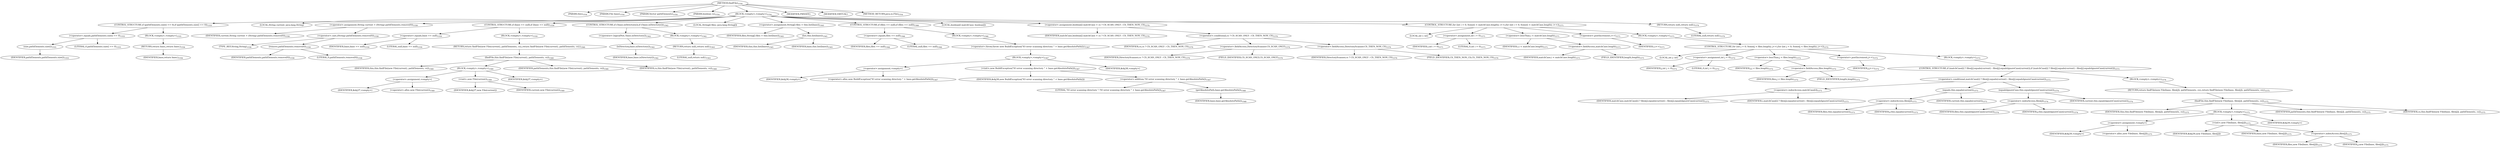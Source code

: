 digraph "findFile" {  
"3046" [label = <(METHOD,findFile)<SUB>1554</SUB>> ]
"120" [label = <(PARAM,this)<SUB>1554</SUB>> ]
"3047" [label = <(PARAM,File base)<SUB>1554</SUB>> ]
"3048" [label = <(PARAM,Vector pathElements)<SUB>1554</SUB>> ]
"3049" [label = <(PARAM,boolean cs)<SUB>1554</SUB>> ]
"3050" [label = <(BLOCK,&lt;empty&gt;,&lt;empty&gt;)<SUB>1554</SUB>> ]
"3051" [label = <(CONTROL_STRUCTURE,if (pathElements.size() == 0),if (pathElements.size() == 0))<SUB>1555</SUB>> ]
"3052" [label = <(&lt;operator&gt;.equals,pathElements.size() == 0)<SUB>1555</SUB>> ]
"3053" [label = <(size,pathElements.size())<SUB>1555</SUB>> ]
"3054" [label = <(IDENTIFIER,pathElements,pathElements.size())<SUB>1555</SUB>> ]
"3055" [label = <(LITERAL,0,pathElements.size() == 0)<SUB>1555</SUB>> ]
"3056" [label = <(BLOCK,&lt;empty&gt;,&lt;empty&gt;)<SUB>1555</SUB>> ]
"3057" [label = <(RETURN,return base;,return base;)<SUB>1556</SUB>> ]
"3058" [label = <(IDENTIFIER,base,return base;)<SUB>1556</SUB>> ]
"3059" [label = <(LOCAL,String current: java.lang.String)> ]
"3060" [label = <(&lt;operator&gt;.assignment,String current = (String) pathElements.remove(0))<SUB>1558</SUB>> ]
"3061" [label = <(IDENTIFIER,current,String current = (String) pathElements.remove(0))<SUB>1558</SUB>> ]
"3062" [label = <(&lt;operator&gt;.cast,(String) pathElements.remove(0))<SUB>1558</SUB>> ]
"3063" [label = <(TYPE_REF,String,String)<SUB>1558</SUB>> ]
"3064" [label = <(remove,pathElements.remove(0))<SUB>1558</SUB>> ]
"3065" [label = <(IDENTIFIER,pathElements,pathElements.remove(0))<SUB>1558</SUB>> ]
"3066" [label = <(LITERAL,0,pathElements.remove(0))<SUB>1558</SUB>> ]
"3067" [label = <(CONTROL_STRUCTURE,if (base == null),if (base == null))<SUB>1559</SUB>> ]
"3068" [label = <(&lt;operator&gt;.equals,base == null)<SUB>1559</SUB>> ]
"3069" [label = <(IDENTIFIER,base,base == null)<SUB>1559</SUB>> ]
"3070" [label = <(LITERAL,null,base == null)<SUB>1559</SUB>> ]
"3071" [label = <(BLOCK,&lt;empty&gt;,&lt;empty&gt;)<SUB>1559</SUB>> ]
"3072" [label = <(RETURN,return findFile(new File(current), pathElements, cs);,return findFile(new File(current), pathElements, cs);)<SUB>1560</SUB>> ]
"3073" [label = <(findFile,this.findFile(new File(current), pathElements, cs))<SUB>1560</SUB>> ]
"119" [label = <(IDENTIFIER,this,this.findFile(new File(current), pathElements, cs))<SUB>1560</SUB>> ]
"3074" [label = <(BLOCK,&lt;empty&gt;,&lt;empty&gt;)<SUB>1560</SUB>> ]
"3075" [label = <(&lt;operator&gt;.assignment,&lt;empty&gt;)> ]
"3076" [label = <(IDENTIFIER,$obj37,&lt;empty&gt;)> ]
"3077" [label = <(&lt;operator&gt;.alloc,new File(current))<SUB>1560</SUB>> ]
"3078" [label = <(&lt;init&gt;,new File(current))<SUB>1560</SUB>> ]
"3079" [label = <(IDENTIFIER,$obj37,new File(current))> ]
"3080" [label = <(IDENTIFIER,current,new File(current))<SUB>1560</SUB>> ]
"3081" [label = <(IDENTIFIER,$obj37,&lt;empty&gt;)> ]
"3082" [label = <(IDENTIFIER,pathElements,this.findFile(new File(current), pathElements, cs))<SUB>1560</SUB>> ]
"3083" [label = <(IDENTIFIER,cs,this.findFile(new File(current), pathElements, cs))<SUB>1560</SUB>> ]
"3084" [label = <(CONTROL_STRUCTURE,if (!base.isDirectory()),if (!base.isDirectory()))<SUB>1562</SUB>> ]
"3085" [label = <(&lt;operator&gt;.logicalNot,!base.isDirectory())<SUB>1562</SUB>> ]
"3086" [label = <(isDirectory,base.isDirectory())<SUB>1562</SUB>> ]
"3087" [label = <(IDENTIFIER,base,base.isDirectory())<SUB>1562</SUB>> ]
"3088" [label = <(BLOCK,&lt;empty&gt;,&lt;empty&gt;)<SUB>1562</SUB>> ]
"3089" [label = <(RETURN,return null;,return null;)<SUB>1563</SUB>> ]
"3090" [label = <(LITERAL,null,return null;)<SUB>1563</SUB>> ]
"3091" [label = <(LOCAL,String[] files: java.lang.String[])> ]
"3092" [label = <(&lt;operator&gt;.assignment,String[] files = this.list(base))<SUB>1565</SUB>> ]
"3093" [label = <(IDENTIFIER,files,String[] files = this.list(base))<SUB>1565</SUB>> ]
"3094" [label = <(list,this.list(base))<SUB>1565</SUB>> ]
"121" [label = <(IDENTIFIER,this,this.list(base))<SUB>1565</SUB>> ]
"3095" [label = <(IDENTIFIER,base,this.list(base))<SUB>1565</SUB>> ]
"3096" [label = <(CONTROL_STRUCTURE,if (files == null),if (files == null))<SUB>1566</SUB>> ]
"3097" [label = <(&lt;operator&gt;.equals,files == null)<SUB>1566</SUB>> ]
"3098" [label = <(IDENTIFIER,files,files == null)<SUB>1566</SUB>> ]
"3099" [label = <(LITERAL,null,files == null)<SUB>1566</SUB>> ]
"3100" [label = <(BLOCK,&lt;empty&gt;,&lt;empty&gt;)<SUB>1566</SUB>> ]
"3101" [label = <(&lt;operator&gt;.throw,throw new BuildException(&quot;IO error scanning directory &quot; + base.getAbsolutePath());)<SUB>1567</SUB>> ]
"3102" [label = <(BLOCK,&lt;empty&gt;,&lt;empty&gt;)<SUB>1567</SUB>> ]
"3103" [label = <(&lt;operator&gt;.assignment,&lt;empty&gt;)> ]
"3104" [label = <(IDENTIFIER,$obj38,&lt;empty&gt;)> ]
"3105" [label = <(&lt;operator&gt;.alloc,new BuildException(&quot;IO error scanning directory &quot; + base.getAbsolutePath()))<SUB>1567</SUB>> ]
"3106" [label = <(&lt;init&gt;,new BuildException(&quot;IO error scanning directory &quot; + base.getAbsolutePath()))<SUB>1567</SUB>> ]
"3107" [label = <(IDENTIFIER,$obj38,new BuildException(&quot;IO error scanning directory &quot; + base.getAbsolutePath()))> ]
"3108" [label = <(&lt;operator&gt;.addition,&quot;IO error scanning directory &quot; + base.getAbsolutePath())<SUB>1567</SUB>> ]
"3109" [label = <(LITERAL,&quot;IO error scanning directory &quot;,&quot;IO error scanning directory &quot; + base.getAbsolutePath())<SUB>1567</SUB>> ]
"3110" [label = <(getAbsolutePath,base.getAbsolutePath())<SUB>1568</SUB>> ]
"3111" [label = <(IDENTIFIER,base,base.getAbsolutePath())<SUB>1568</SUB>> ]
"3112" [label = <(IDENTIFIER,$obj38,&lt;empty&gt;)> ]
"3113" [label = <(LOCAL,boolean[] matchCase: boolean[])> ]
"3114" [label = <(&lt;operator&gt;.assignment,boolean[] matchCase = cs ? CS_SCAN_ONLY : CS_THEN_NON_CS)<SUB>1570</SUB>> ]
"3115" [label = <(IDENTIFIER,matchCase,boolean[] matchCase = cs ? CS_SCAN_ONLY : CS_THEN_NON_CS)<SUB>1570</SUB>> ]
"3116" [label = <(&lt;operator&gt;.conditional,cs ? CS_SCAN_ONLY : CS_THEN_NON_CS)<SUB>1570</SUB>> ]
"3117" [label = <(IDENTIFIER,cs,cs ? CS_SCAN_ONLY : CS_THEN_NON_CS)<SUB>1570</SUB>> ]
"3118" [label = <(&lt;operator&gt;.fieldAccess,DirectoryScanner.CS_SCAN_ONLY)<SUB>1570</SUB>> ]
"3119" [label = <(IDENTIFIER,DirectoryScanner,cs ? CS_SCAN_ONLY : CS_THEN_NON_CS)<SUB>1570</SUB>> ]
"3120" [label = <(FIELD_IDENTIFIER,CS_SCAN_ONLY,CS_SCAN_ONLY)<SUB>1570</SUB>> ]
"3121" [label = <(&lt;operator&gt;.fieldAccess,DirectoryScanner.CS_THEN_NON_CS)<SUB>1570</SUB>> ]
"3122" [label = <(IDENTIFIER,DirectoryScanner,cs ? CS_SCAN_ONLY : CS_THEN_NON_CS)<SUB>1570</SUB>> ]
"3123" [label = <(FIELD_IDENTIFIER,CS_THEN_NON_CS,CS_THEN_NON_CS)<SUB>1570</SUB>> ]
"3124" [label = <(CONTROL_STRUCTURE,for (int i = 0; Some(i &lt; matchCase.length); i++),for (int i = 0; Some(i &lt; matchCase.length); i++))<SUB>1571</SUB>> ]
"3125" [label = <(LOCAL,int i: int)> ]
"3126" [label = <(&lt;operator&gt;.assignment,int i = 0)<SUB>1571</SUB>> ]
"3127" [label = <(IDENTIFIER,i,int i = 0)<SUB>1571</SUB>> ]
"3128" [label = <(LITERAL,0,int i = 0)<SUB>1571</SUB>> ]
"3129" [label = <(&lt;operator&gt;.lessThan,i &lt; matchCase.length)<SUB>1571</SUB>> ]
"3130" [label = <(IDENTIFIER,i,i &lt; matchCase.length)<SUB>1571</SUB>> ]
"3131" [label = <(&lt;operator&gt;.fieldAccess,matchCase.length)<SUB>1571</SUB>> ]
"3132" [label = <(IDENTIFIER,matchCase,i &lt; matchCase.length)<SUB>1571</SUB>> ]
"3133" [label = <(FIELD_IDENTIFIER,length,length)<SUB>1571</SUB>> ]
"3134" [label = <(&lt;operator&gt;.postIncrement,i++)<SUB>1571</SUB>> ]
"3135" [label = <(IDENTIFIER,i,i++)<SUB>1571</SUB>> ]
"3136" [label = <(BLOCK,&lt;empty&gt;,&lt;empty&gt;)<SUB>1571</SUB>> ]
"3137" [label = <(CONTROL_STRUCTURE,for (int j = 0; Some(j &lt; files.length); j++),for (int j = 0; Some(j &lt; files.length); j++))<SUB>1572</SUB>> ]
"3138" [label = <(LOCAL,int j: int)> ]
"3139" [label = <(&lt;operator&gt;.assignment,int j = 0)<SUB>1572</SUB>> ]
"3140" [label = <(IDENTIFIER,j,int j = 0)<SUB>1572</SUB>> ]
"3141" [label = <(LITERAL,0,int j = 0)<SUB>1572</SUB>> ]
"3142" [label = <(&lt;operator&gt;.lessThan,j &lt; files.length)<SUB>1572</SUB>> ]
"3143" [label = <(IDENTIFIER,j,j &lt; files.length)<SUB>1572</SUB>> ]
"3144" [label = <(&lt;operator&gt;.fieldAccess,files.length)<SUB>1572</SUB>> ]
"3145" [label = <(IDENTIFIER,files,j &lt; files.length)<SUB>1572</SUB>> ]
"3146" [label = <(FIELD_IDENTIFIER,length,length)<SUB>1572</SUB>> ]
"3147" [label = <(&lt;operator&gt;.postIncrement,j++)<SUB>1572</SUB>> ]
"3148" [label = <(IDENTIFIER,j,j++)<SUB>1572</SUB>> ]
"3149" [label = <(BLOCK,&lt;empty&gt;,&lt;empty&gt;)<SUB>1572</SUB>> ]
"3150" [label = <(CONTROL_STRUCTURE,if (matchCase[i] ? files[j].equals(current) : files[j].equalsIgnoreCase(current)),if (matchCase[i] ? files[j].equals(current) : files[j].equalsIgnoreCase(current)))<SUB>1573</SUB>> ]
"3151" [label = <(&lt;operator&gt;.conditional,matchCase[i] ? files[j].equals(current) : files[j].equalsIgnoreCase(current))<SUB>1573</SUB>> ]
"3152" [label = <(&lt;operator&gt;.indexAccess,matchCase[i])<SUB>1573</SUB>> ]
"3153" [label = <(IDENTIFIER,matchCase,matchCase[i] ? files[j].equals(current) : files[j].equalsIgnoreCase(current))<SUB>1573</SUB>> ]
"3154" [label = <(IDENTIFIER,i,matchCase[i] ? files[j].equals(current) : files[j].equalsIgnoreCase(current))<SUB>1573</SUB>> ]
"3155" [label = <(equals,this.equals(current))<SUB>1573</SUB>> ]
"3156" [label = <(&lt;operator&gt;.indexAccess,files[j])<SUB>1573</SUB>> ]
"3157" [label = <(IDENTIFIER,files,this.equals(current))<SUB>1573</SUB>> ]
"3158" [label = <(IDENTIFIER,j,this.equals(current))<SUB>1573</SUB>> ]
"3159" [label = <(IDENTIFIER,current,this.equals(current))<SUB>1573</SUB>> ]
"3160" [label = <(equalsIgnoreCase,this.equalsIgnoreCase(current))<SUB>1574</SUB>> ]
"3161" [label = <(&lt;operator&gt;.indexAccess,files[j])<SUB>1574</SUB>> ]
"3162" [label = <(IDENTIFIER,files,this.equalsIgnoreCase(current))<SUB>1574</SUB>> ]
"3163" [label = <(IDENTIFIER,j,this.equalsIgnoreCase(current))<SUB>1574</SUB>> ]
"3164" [label = <(IDENTIFIER,current,this.equalsIgnoreCase(current))<SUB>1574</SUB>> ]
"3165" [label = <(BLOCK,&lt;empty&gt;,&lt;empty&gt;)<SUB>1574</SUB>> ]
"3166" [label = <(RETURN,return findFile(new File(base, files[j]), pathElements, cs);,return findFile(new File(base, files[j]), pathElements, cs);)<SUB>1575</SUB>> ]
"3167" [label = <(findFile,this.findFile(new File(base, files[j]), pathElements, cs))<SUB>1575</SUB>> ]
"122" [label = <(IDENTIFIER,this,this.findFile(new File(base, files[j]), pathElements, cs))<SUB>1575</SUB>> ]
"3168" [label = <(BLOCK,&lt;empty&gt;,&lt;empty&gt;)<SUB>1575</SUB>> ]
"3169" [label = <(&lt;operator&gt;.assignment,&lt;empty&gt;)> ]
"3170" [label = <(IDENTIFIER,$obj39,&lt;empty&gt;)> ]
"3171" [label = <(&lt;operator&gt;.alloc,new File(base, files[j]))<SUB>1575</SUB>> ]
"3172" [label = <(&lt;init&gt;,new File(base, files[j]))<SUB>1575</SUB>> ]
"3173" [label = <(IDENTIFIER,$obj39,new File(base, files[j]))> ]
"3174" [label = <(IDENTIFIER,base,new File(base, files[j]))<SUB>1575</SUB>> ]
"3175" [label = <(&lt;operator&gt;.indexAccess,files[j])<SUB>1575</SUB>> ]
"3176" [label = <(IDENTIFIER,files,new File(base, files[j]))<SUB>1575</SUB>> ]
"3177" [label = <(IDENTIFIER,j,new File(base, files[j]))<SUB>1575</SUB>> ]
"3178" [label = <(IDENTIFIER,$obj39,&lt;empty&gt;)> ]
"3179" [label = <(IDENTIFIER,pathElements,this.findFile(new File(base, files[j]), pathElements, cs))<SUB>1575</SUB>> ]
"3180" [label = <(IDENTIFIER,cs,this.findFile(new File(base, files[j]), pathElements, cs))<SUB>1575</SUB>> ]
"3181" [label = <(RETURN,return null;,return null;)<SUB>1579</SUB>> ]
"3182" [label = <(LITERAL,null,return null;)<SUB>1579</SUB>> ]
"3183" [label = <(MODIFIER,PRIVATE)> ]
"3184" [label = <(MODIFIER,VIRTUAL)> ]
"3185" [label = <(METHOD_RETURN,java.io.File)<SUB>1554</SUB>> ]
  "3046" -> "120" 
  "3046" -> "3047" 
  "3046" -> "3048" 
  "3046" -> "3049" 
  "3046" -> "3050" 
  "3046" -> "3183" 
  "3046" -> "3184" 
  "3046" -> "3185" 
  "3050" -> "3051" 
  "3050" -> "3059" 
  "3050" -> "3060" 
  "3050" -> "3067" 
  "3050" -> "3084" 
  "3050" -> "3091" 
  "3050" -> "3092" 
  "3050" -> "3096" 
  "3050" -> "3113" 
  "3050" -> "3114" 
  "3050" -> "3124" 
  "3050" -> "3181" 
  "3051" -> "3052" 
  "3051" -> "3056" 
  "3052" -> "3053" 
  "3052" -> "3055" 
  "3053" -> "3054" 
  "3056" -> "3057" 
  "3057" -> "3058" 
  "3060" -> "3061" 
  "3060" -> "3062" 
  "3062" -> "3063" 
  "3062" -> "3064" 
  "3064" -> "3065" 
  "3064" -> "3066" 
  "3067" -> "3068" 
  "3067" -> "3071" 
  "3068" -> "3069" 
  "3068" -> "3070" 
  "3071" -> "3072" 
  "3072" -> "3073" 
  "3073" -> "119" 
  "3073" -> "3074" 
  "3073" -> "3082" 
  "3073" -> "3083" 
  "3074" -> "3075" 
  "3074" -> "3078" 
  "3074" -> "3081" 
  "3075" -> "3076" 
  "3075" -> "3077" 
  "3078" -> "3079" 
  "3078" -> "3080" 
  "3084" -> "3085" 
  "3084" -> "3088" 
  "3085" -> "3086" 
  "3086" -> "3087" 
  "3088" -> "3089" 
  "3089" -> "3090" 
  "3092" -> "3093" 
  "3092" -> "3094" 
  "3094" -> "121" 
  "3094" -> "3095" 
  "3096" -> "3097" 
  "3096" -> "3100" 
  "3097" -> "3098" 
  "3097" -> "3099" 
  "3100" -> "3101" 
  "3101" -> "3102" 
  "3102" -> "3103" 
  "3102" -> "3106" 
  "3102" -> "3112" 
  "3103" -> "3104" 
  "3103" -> "3105" 
  "3106" -> "3107" 
  "3106" -> "3108" 
  "3108" -> "3109" 
  "3108" -> "3110" 
  "3110" -> "3111" 
  "3114" -> "3115" 
  "3114" -> "3116" 
  "3116" -> "3117" 
  "3116" -> "3118" 
  "3116" -> "3121" 
  "3118" -> "3119" 
  "3118" -> "3120" 
  "3121" -> "3122" 
  "3121" -> "3123" 
  "3124" -> "3125" 
  "3124" -> "3126" 
  "3124" -> "3129" 
  "3124" -> "3134" 
  "3124" -> "3136" 
  "3126" -> "3127" 
  "3126" -> "3128" 
  "3129" -> "3130" 
  "3129" -> "3131" 
  "3131" -> "3132" 
  "3131" -> "3133" 
  "3134" -> "3135" 
  "3136" -> "3137" 
  "3137" -> "3138" 
  "3137" -> "3139" 
  "3137" -> "3142" 
  "3137" -> "3147" 
  "3137" -> "3149" 
  "3139" -> "3140" 
  "3139" -> "3141" 
  "3142" -> "3143" 
  "3142" -> "3144" 
  "3144" -> "3145" 
  "3144" -> "3146" 
  "3147" -> "3148" 
  "3149" -> "3150" 
  "3150" -> "3151" 
  "3150" -> "3165" 
  "3151" -> "3152" 
  "3151" -> "3155" 
  "3151" -> "3160" 
  "3152" -> "3153" 
  "3152" -> "3154" 
  "3155" -> "3156" 
  "3155" -> "3159" 
  "3156" -> "3157" 
  "3156" -> "3158" 
  "3160" -> "3161" 
  "3160" -> "3164" 
  "3161" -> "3162" 
  "3161" -> "3163" 
  "3165" -> "3166" 
  "3166" -> "3167" 
  "3167" -> "122" 
  "3167" -> "3168" 
  "3167" -> "3179" 
  "3167" -> "3180" 
  "3168" -> "3169" 
  "3168" -> "3172" 
  "3168" -> "3178" 
  "3169" -> "3170" 
  "3169" -> "3171" 
  "3172" -> "3173" 
  "3172" -> "3174" 
  "3172" -> "3175" 
  "3175" -> "3176" 
  "3175" -> "3177" 
  "3181" -> "3182" 
}
